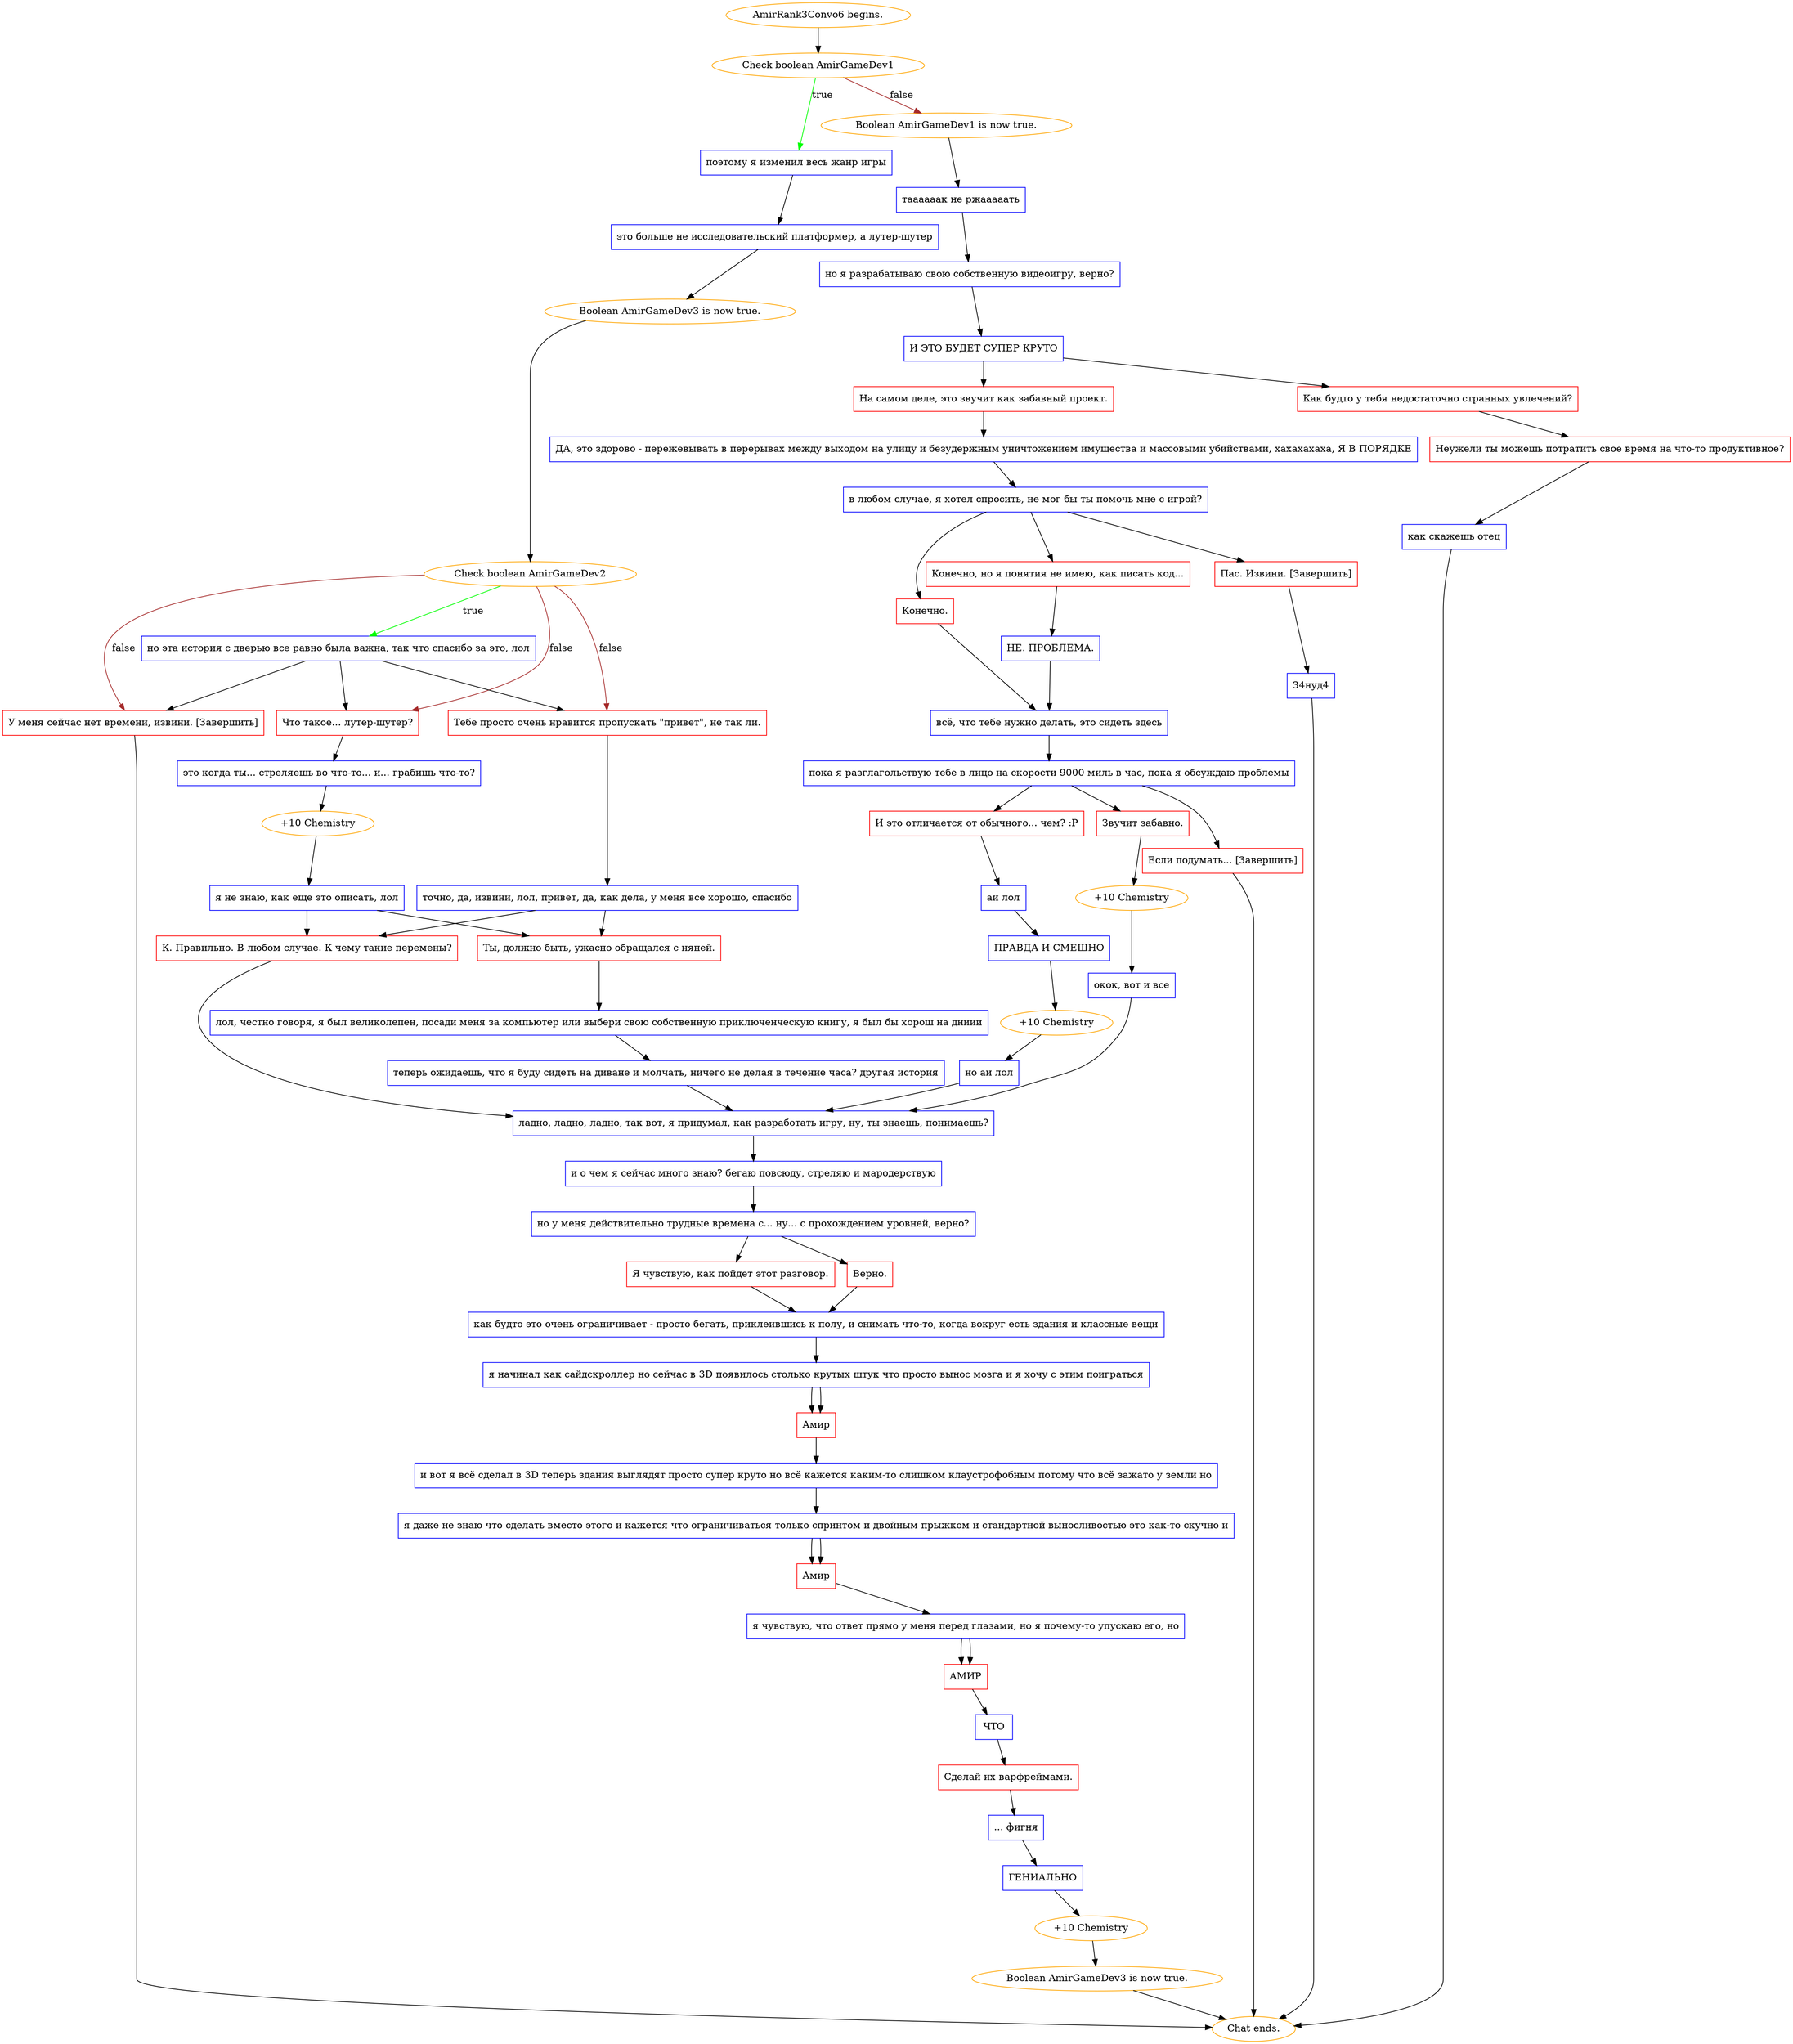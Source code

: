 digraph {
	"AmirRank3Convo6 begins." [color=orange];
		"AmirRank3Convo6 begins." -> j2152980262;
	j2152980262 [label="Check boolean AmirGameDev1",color=orange];
		j2152980262 -> j1390580019 [label=true,color=green];
		j2152980262 -> j4180751005 [label=false,color=brown];
	j1390580019 [label="поэтому я изменил весь жанр игры",shape=box,color=blue];
		j1390580019 -> j940031893;
	j4180751005 [label="Boolean AmirGameDev1 is now true.",color=orange];
		j4180751005 -> j4188651783;
	j940031893 [label="это больше не исследовательский платформер, а лутер-шутер",shape=box,color=blue];
		j940031893 -> j791815078;
	j4188651783 [label="таааааак не ржааааать",shape=box,color=blue];
		j4188651783 -> j2212951912;
	j791815078 [label="Boolean AmirGameDev3 is now true.",color=orange];
		j791815078 -> j1094475645;
	j2212951912 [label="но я разрабатываю свою собственную видеоигру, верно?",shape=box,color=blue];
		j2212951912 -> j1530251173;
	j1094475645 [label="Check boolean AmirGameDev2",color=orange];
		j1094475645 -> j2824813983 [label=true,color=green];
		j1094475645 -> j1781308532 [label=false,color=brown];
		j1094475645 -> j2916387624 [label=false,color=brown];
		j1094475645 -> j2765099816 [label=false,color=brown];
	j1530251173 [label="И ЭТО БУДЕТ СУПЕР КРУТО",shape=box,color=blue];
		j1530251173 -> j205720595;
		j1530251173 -> j958492220;
	j2824813983 [label="но эта история с дверью все равно была важна, так что спасибо за это, лол",shape=box,color=blue];
		j2824813983 -> j2765099816;
		j2824813983 -> j1781308532;
		j2824813983 -> j2916387624;
	j1781308532 [label="У меня сейчас нет времени, извини. [Завершить]",shape=box,color=red];
		j1781308532 -> "Chat ends.";
	j2916387624 [label="Что такое... лутер-шутер?",shape=box,color=red];
		j2916387624 -> j2262860517;
	j2765099816 [label="Тебе просто очень нравится пропускать \"привет\", не так ли.",shape=box,color=red];
		j2765099816 -> j539546917;
	j205720595 [label="На самом деле, это звучит как забавный проект.",shape=box,color=red];
		j205720595 -> j2916348837;
	j958492220 [label="Как будто у тебя недостаточно странных увлечений?",shape=box,color=red];
		j958492220 -> j2188530547;
	"Chat ends." [color=orange];
	j2262860517 [label="это когда ты... стреляешь во что-то... и... грабишь что-то?",shape=box,color=blue];
		j2262860517 -> j2657645901;
	j539546917 [label="точно, да, извини, лол, привет, да, как дела, у меня все хорошо, спасибо",shape=box,color=blue];
		j539546917 -> j215881472;
		j539546917 -> j2142958467;
	j2916348837 [label="ДА, это здорово - пережевывать в перерывах между выходом на улицу и безудержным уничтожением имущества и массовыми убийствами, хахахахаха, Я В ПОРЯДКЕ",shape=box,color=blue];
		j2916348837 -> j3715503028;
	j2188530547 [label="Неужели ты можешь потратить свое время на что-то продуктивное?",shape=box,color=red];
		j2188530547 -> j3631062941;
	j2657645901 [label="+10 Chemistry",color=orange];
		j2657645901 -> j3488224411;
	j215881472 [label="Ты, должно быть, ужасно обращался с няней.",shape=box,color=red];
		j215881472 -> j2189778137;
	j2142958467 [label="К. Правильно. В любом случае. К чему такие перемены?",shape=box,color=red];
		j2142958467 -> j3620226004;
	j3715503028 [label="в любом случае, я хотел спросить, не мог бы ты помочь мне с игрой?",shape=box,color=blue];
		j3715503028 -> j2633155775;
		j3715503028 -> j1699029039;
		j3715503028 -> j1124107023;
	j3631062941 [label="как скажешь отец",shape=box,color=blue];
		j3631062941 -> "Chat ends.";
	j3488224411 [label="я не знаю, как еще это описать, лол",shape=box,color=blue];
		j3488224411 -> j2142958467;
		j3488224411 -> j215881472;
	j2189778137 [label="лол, честно говоря, я был великолепен, посади меня за компьютер или выбери свою собственную приключенческую книгу, я был бы хорош на дниии",shape=box,color=blue];
		j2189778137 -> j1469034517;
	j3620226004 [label="ладно, ладно, ладно, так вот, я придумал, как разработать игру, ну, ты знаешь, понимаешь?",shape=box,color=blue];
		j3620226004 -> j1329858285;
	j2633155775 [label="Конечно, но я понятия не имею, как писать код...",shape=box,color=red];
		j2633155775 -> j2310570248;
	j1699029039 [label="Конечно.",shape=box,color=red];
		j1699029039 -> j54117273;
	j1124107023 [label="Пас. Извини. [Завершить]",shape=box,color=red];
		j1124107023 -> j1520053119;
	j1469034517 [label="теперь ожидаешь, что я буду сидеть на диване и молчать, ничего не делая в течение часа? другая история",shape=box,color=blue];
		j1469034517 -> j3620226004;
	j1329858285 [label="и о чем я сейчас много знаю? бегаю повсюду, стреляю и мародерствую",shape=box,color=blue];
		j1329858285 -> j2097928953;
	j2310570248 [label="НЕ. ПРОБЛЕМА.",shape=box,color=blue];
		j2310570248 -> j54117273;
	j54117273 [label="всё, что тебе нужно делать, это сидеть здесь",shape=box,color=blue];
		j54117273 -> j644545970;
	j1520053119 [label="З4нуд4",shape=box,color=blue];
		j1520053119 -> "Chat ends.";
	j2097928953 [label="но у меня действительно трудные времена с... ну... с прохождением уровней, верно?",shape=box,color=blue];
		j2097928953 -> j3740297060;
		j2097928953 -> j3729665470;
	j644545970 [label="пока я разглагольствую тебе в лицо на скорости 9000 миль в час, пока я обсуждаю проблемы",shape=box,color=blue];
		j644545970 -> j127202669;
		j644545970 -> j1558231168;
		j644545970 -> j537339027;
	j3740297060 [label="Верно.",shape=box,color=red];
		j3740297060 -> j2433230784;
	j3729665470 [label="Я чувствую, как пойдет этот разговор.",shape=box,color=red];
		j3729665470 -> j2433230784;
	j127202669 [label="И это отличается от обычного... чем? :P",shape=box,color=red];
		j127202669 -> j1450847247;
	j1558231168 [label="Звучит забавно.",shape=box,color=red];
		j1558231168 -> j2860999744;
	j537339027 [label="Если подумать... [Завершить]",shape=box,color=red];
		j537339027 -> "Chat ends.";
	j2433230784 [label="как будто это очень ограничивает - просто бегать, приклеившись к полу, и снимать что-то, когда вокруг есть здания и классные вещи",shape=box,color=blue];
		j2433230784 -> j4076201554;
	j1450847247 [label="аи лол",shape=box,color=blue];
		j1450847247 -> j1562270520;
	j2860999744 [label="+10 Chemistry",color=orange];
		j2860999744 -> j2113530841;
	j4076201554 [label="я начинал как сайдскроллер но сейчас в 3D появилось столько крутых штук что просто вынос мозга и я хочу с этим поиграться",shape=box,color=blue];
		j4076201554 -> j421577092;
		j4076201554 -> j421577092;
	j1562270520 [label="ПРАВДА И СМЕШНО",shape=box,color=blue];
		j1562270520 -> j1126071884;
	j2113530841 [label="окок, вот и все",shape=box,color=blue];
		j2113530841 -> j3620226004;
	j421577092 [label="Амир",shape=box,color=red];
		j421577092 -> j113884071;
	j1126071884 [label="+10 Chemistry",color=orange];
		j1126071884 -> j1172214468;
	j113884071 [label="и вот я всё сделал в 3D теперь здания выглядят просто супер круто но всё кажется каким-то слишком клаустрофобным потому что всё зажато у земли но",shape=box,color=blue];
		j113884071 -> j1679893568;
	j1172214468 [label="но аи лол",shape=box,color=blue];
		j1172214468 -> j3620226004;
	j1679893568 [label="я даже не знаю что сделать вместо этого и кажется что ограничиваться только спринтом и двойным прыжком и стандартной выносливостью это как-то скучно и",shape=box,color=blue];
		j1679893568 -> j612297986;
		j1679893568 -> j612297986;
	j612297986 [label="Амир",shape=box,color=red];
		j612297986 -> j1892637891;
	j1892637891 [label="я чувствую, что ответ прямо у меня перед глазами, но я почему-то упускаю его, но",shape=box,color=blue];
		j1892637891 -> j4171610155;
		j1892637891 -> j4171610155;
	j4171610155 [label="АМИР",shape=box,color=red];
		j4171610155 -> j3028509052;
	j3028509052 [label="ЧТО",shape=box,color=blue];
		j3028509052 -> j2921052407;
	j2921052407 [label="Сделай их варфреймами.",shape=box,color=red];
		j2921052407 -> j4144673112;
	j4144673112 [label="... фигня",shape=box,color=blue];
		j4144673112 -> j1734741605;
	j1734741605 [label="ГЕНИАЛЬНО",shape=box,color=blue];
		j1734741605 -> j599255107;
	j599255107 [label="+10 Chemistry",color=orange];
		j599255107 -> j2864669795;
	j2864669795 [label="Boolean AmirGameDev3 is now true.",color=orange];
		j2864669795 -> "Chat ends.";
}